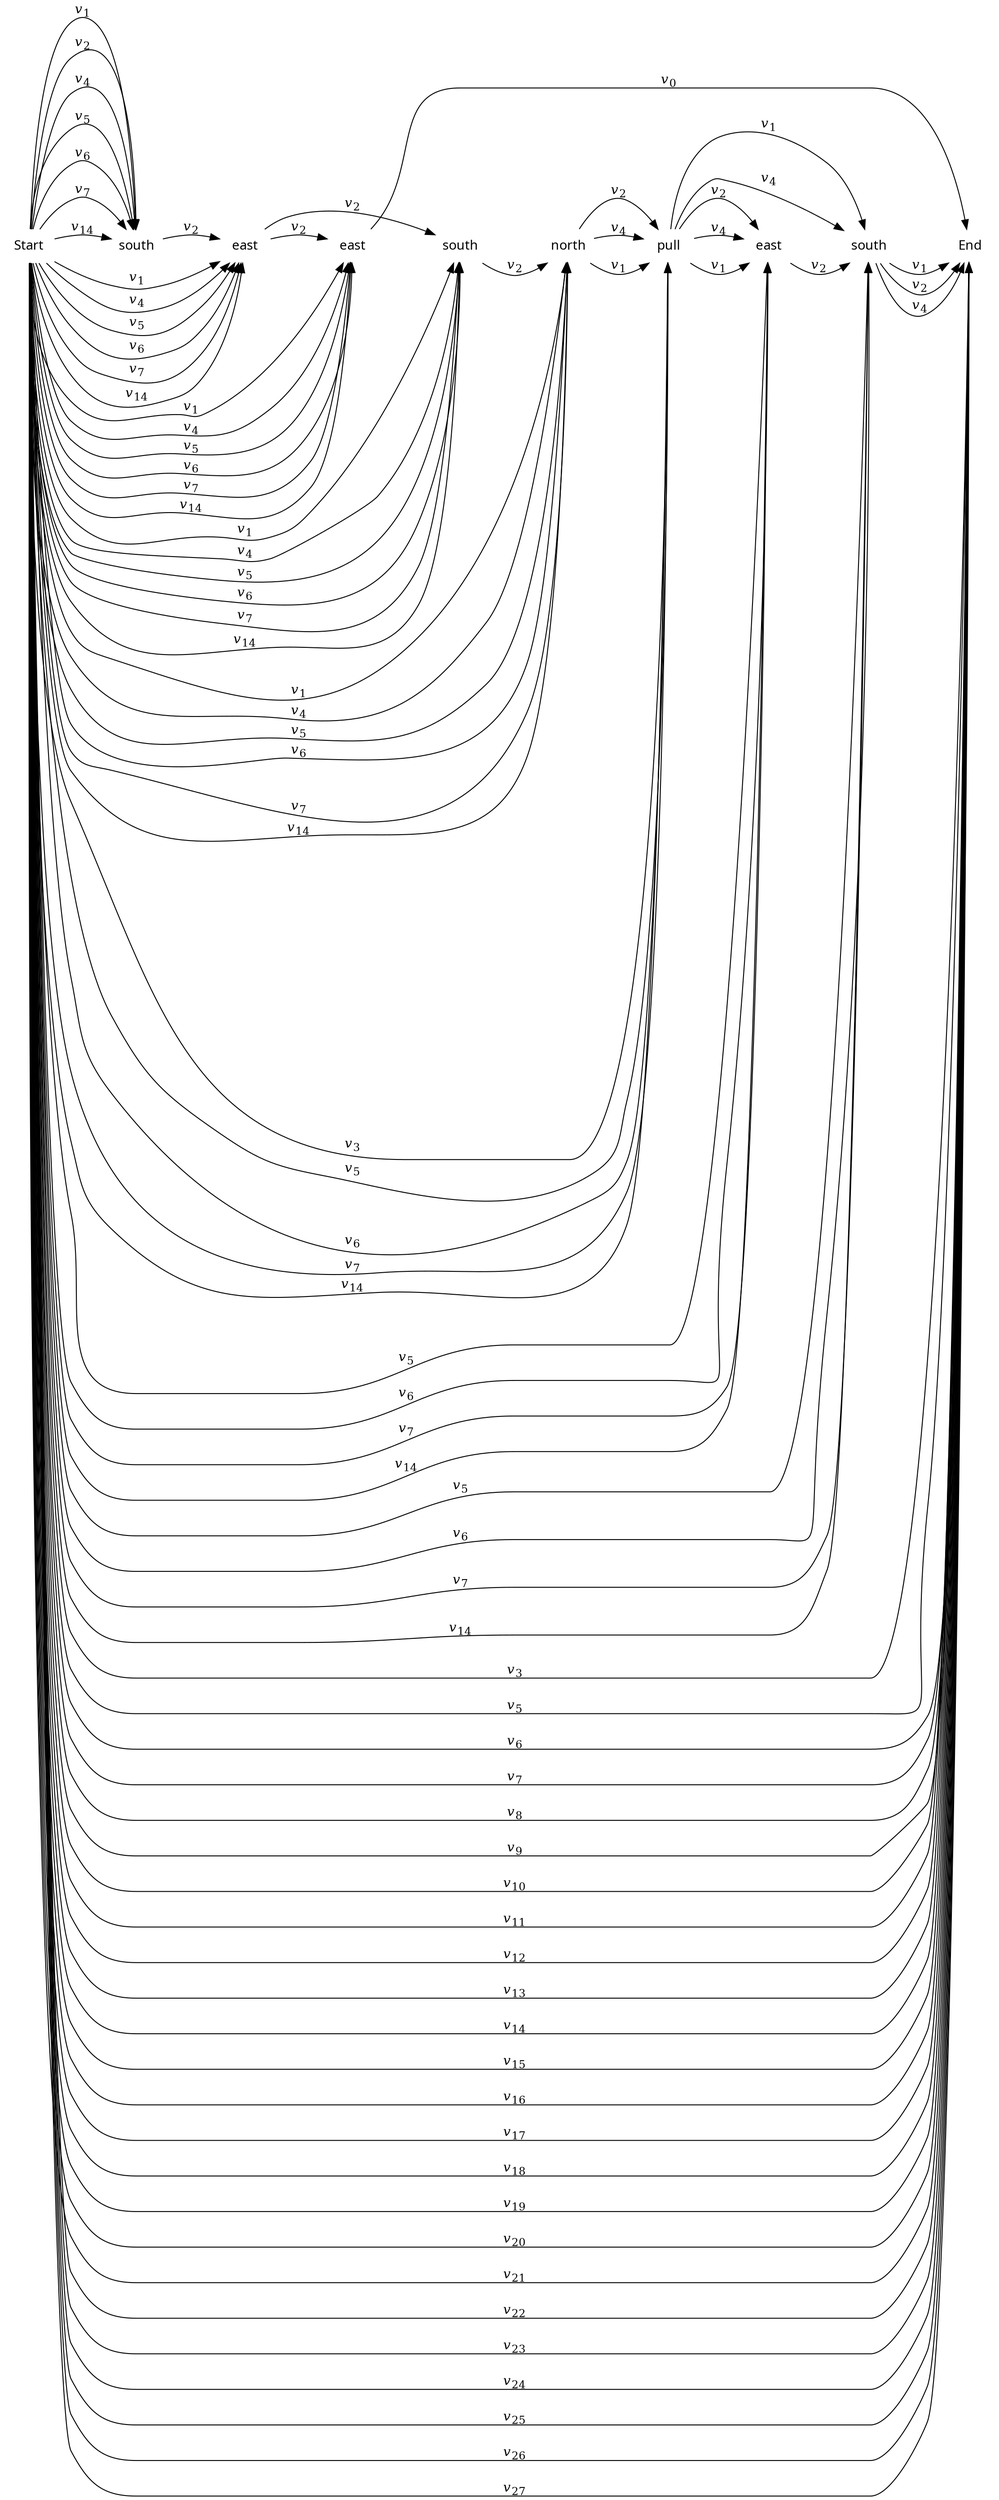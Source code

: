 digraph cat {
rankdir=LR
node [shape=plaintext]
edge [arrowhead=normal]

0 [label="Start",fontname="sans"]
1 [label="south",fontname="sans"]
2 [label="east",fontname="sans"]
3 [label="east",fontname="sans"]
4 [label="south",fontname="sans"]
5 [label="north",fontname="sans"]
6 [label="pull",fontname="sans"]
7 [label="east",fontname="sans"]
8 [label="south",fontname="sans"]
9 [label="End",fontname="sans"]

0 -> 1 [label=<<i>v</i><sub>1</sub>>]
0 -> 2 [label=<<i>v</i><sub>1</sub>>]
0 -> 3 [label=<<i>v</i><sub>1</sub>>]
0 -> 4 [label=<<i>v</i><sub>1</sub>>]
0 -> 5 [label=<<i>v</i><sub>1</sub>>]
0 -> 1 [label=<<i>v</i><sub>2</sub>>]
0 -> 6 [label=<<i>v</i><sub>3</sub>>]
0 -> 9 [label=<<i>v</i><sub>3</sub>>]
0 -> 1 [label=<<i>v</i><sub>4</sub>>]
0 -> 2 [label=<<i>v</i><sub>4</sub>>]
0 -> 3 [label=<<i>v</i><sub>4</sub>>]
0 -> 4 [label=<<i>v</i><sub>4</sub>>]
0 -> 5 [label=<<i>v</i><sub>4</sub>>]
0 -> 1 [label=<<i>v</i><sub>5</sub>>]
0 -> 2 [label=<<i>v</i><sub>5</sub>>]
0 -> 3 [label=<<i>v</i><sub>5</sub>>]
0 -> 4 [label=<<i>v</i><sub>5</sub>>]
0 -> 5 [label=<<i>v</i><sub>5</sub>>]
0 -> 6 [label=<<i>v</i><sub>5</sub>>]
0 -> 7 [label=<<i>v</i><sub>5</sub>>]
0 -> 8 [label=<<i>v</i><sub>5</sub>>]
0 -> 9 [label=<<i>v</i><sub>5</sub>>]
0 -> 1 [label=<<i>v</i><sub>6</sub>>]
0 -> 2 [label=<<i>v</i><sub>6</sub>>]
0 -> 3 [label=<<i>v</i><sub>6</sub>>]
0 -> 4 [label=<<i>v</i><sub>6</sub>>]
0 -> 5 [label=<<i>v</i><sub>6</sub>>]
0 -> 6 [label=<<i>v</i><sub>6</sub>>]
0 -> 7 [label=<<i>v</i><sub>6</sub>>]
0 -> 8 [label=<<i>v</i><sub>6</sub>>]
0 -> 9 [label=<<i>v</i><sub>6</sub>>]
0 -> 1 [label=<<i>v</i><sub>7</sub>>]
0 -> 2 [label=<<i>v</i><sub>7</sub>>]
0 -> 3 [label=<<i>v</i><sub>7</sub>>]
0 -> 4 [label=<<i>v</i><sub>7</sub>>]
0 -> 5 [label=<<i>v</i><sub>7</sub>>]
0 -> 6 [label=<<i>v</i><sub>7</sub>>]
0 -> 7 [label=<<i>v</i><sub>7</sub>>]
0 -> 8 [label=<<i>v</i><sub>7</sub>>]
0 -> 9 [label=<<i>v</i><sub>7</sub>>]
0 -> 9 [label=<<i>v</i><sub>8</sub>>]
0 -> 9 [label=<<i>v</i><sub>9</sub>>]
0 -> 9 [label=<<i>v</i><sub>10</sub>>]
0 -> 9 [label=<<i>v</i><sub>11</sub>>]
0 -> 9 [label=<<i>v</i><sub>12</sub>>]
0 -> 9 [label=<<i>v</i><sub>13</sub>>]
0 -> 1 [label=<<i>v</i><sub>14</sub>>]
0 -> 2 [label=<<i>v</i><sub>14</sub>>]
0 -> 3 [label=<<i>v</i><sub>14</sub>>]
0 -> 4 [label=<<i>v</i><sub>14</sub>>]
0 -> 5 [label=<<i>v</i><sub>14</sub>>]
0 -> 6 [label=<<i>v</i><sub>14</sub>>]
0 -> 7 [label=<<i>v</i><sub>14</sub>>]
0 -> 8 [label=<<i>v</i><sub>14</sub>>]
0 -> 9 [label=<<i>v</i><sub>14</sub>>]
0 -> 9 [label=<<i>v</i><sub>15</sub>>]
0 -> 9 [label=<<i>v</i><sub>16</sub>>]
0 -> 9 [label=<<i>v</i><sub>17</sub>>]
0 -> 9 [label=<<i>v</i><sub>18</sub>>]
0 -> 9 [label=<<i>v</i><sub>19</sub>>]
0 -> 9 [label=<<i>v</i><sub>20</sub>>]
0 -> 9 [label=<<i>v</i><sub>21</sub>>]
0 -> 9 [label=<<i>v</i><sub>22</sub>>]
0 -> 9 [label=<<i>v</i><sub>23</sub>>]
0 -> 9 [label=<<i>v</i><sub>24</sub>>]
0 -> 9 [label=<<i>v</i><sub>25</sub>>]
0 -> 9 [label=<<i>v</i><sub>26</sub>>]
0 -> 9 [label=<<i>v</i><sub>27</sub>>]
1 -> 2 [label=<<i>v</i><sub>2</sub>>]
2 -> 3 [label=<<i>v</i><sub>2</sub>>]
2 -> 4 [label=<<i>v</i><sub>2</sub>>]
3 -> 9 [label=<<i>v</i><sub>0</sub>>]
4 -> 5 [label=<<i>v</i><sub>2</sub>>]
5 -> 6 [label=<<i>v</i><sub>1</sub>>]
5 -> 6 [label=<<i>v</i><sub>2</sub>>]
5 -> 6 [label=<<i>v</i><sub>4</sub>>]
6 -> 7 [label=<<i>v</i><sub>1</sub>>]
6 -> 8 [label=<<i>v</i><sub>1</sub>>]
6 -> 7 [label=<<i>v</i><sub>2</sub>>]
6 -> 7 [label=<<i>v</i><sub>4</sub>>]
6 -> 8 [label=<<i>v</i><sub>4</sub>>]
7 -> 8 [label=<<i>v</i><sub>2</sub>>]
8 -> 9 [label=<<i>v</i><sub>1</sub>>]
8 -> 9 [label=<<i>v</i><sub>2</sub>>]
8 -> 9 [label=<<i>v</i><sub>4</sub>>]

# To line up the actions
0 -> 1 [weight=100,style=invis]
1 -> 2 [weight=100,style=invis]
2 -> 3 [weight=100,style=invis]
3 -> 4 [weight=100,style=invis]
4 -> 5 [weight=100,style=invis]
5 -> 6 [weight=100,style=invis]
6 -> 7 [weight=100,style=invis]
7 -> 8 [weight=100,style=invis]
8 -> 9 [weight=100,style=invis]
}

